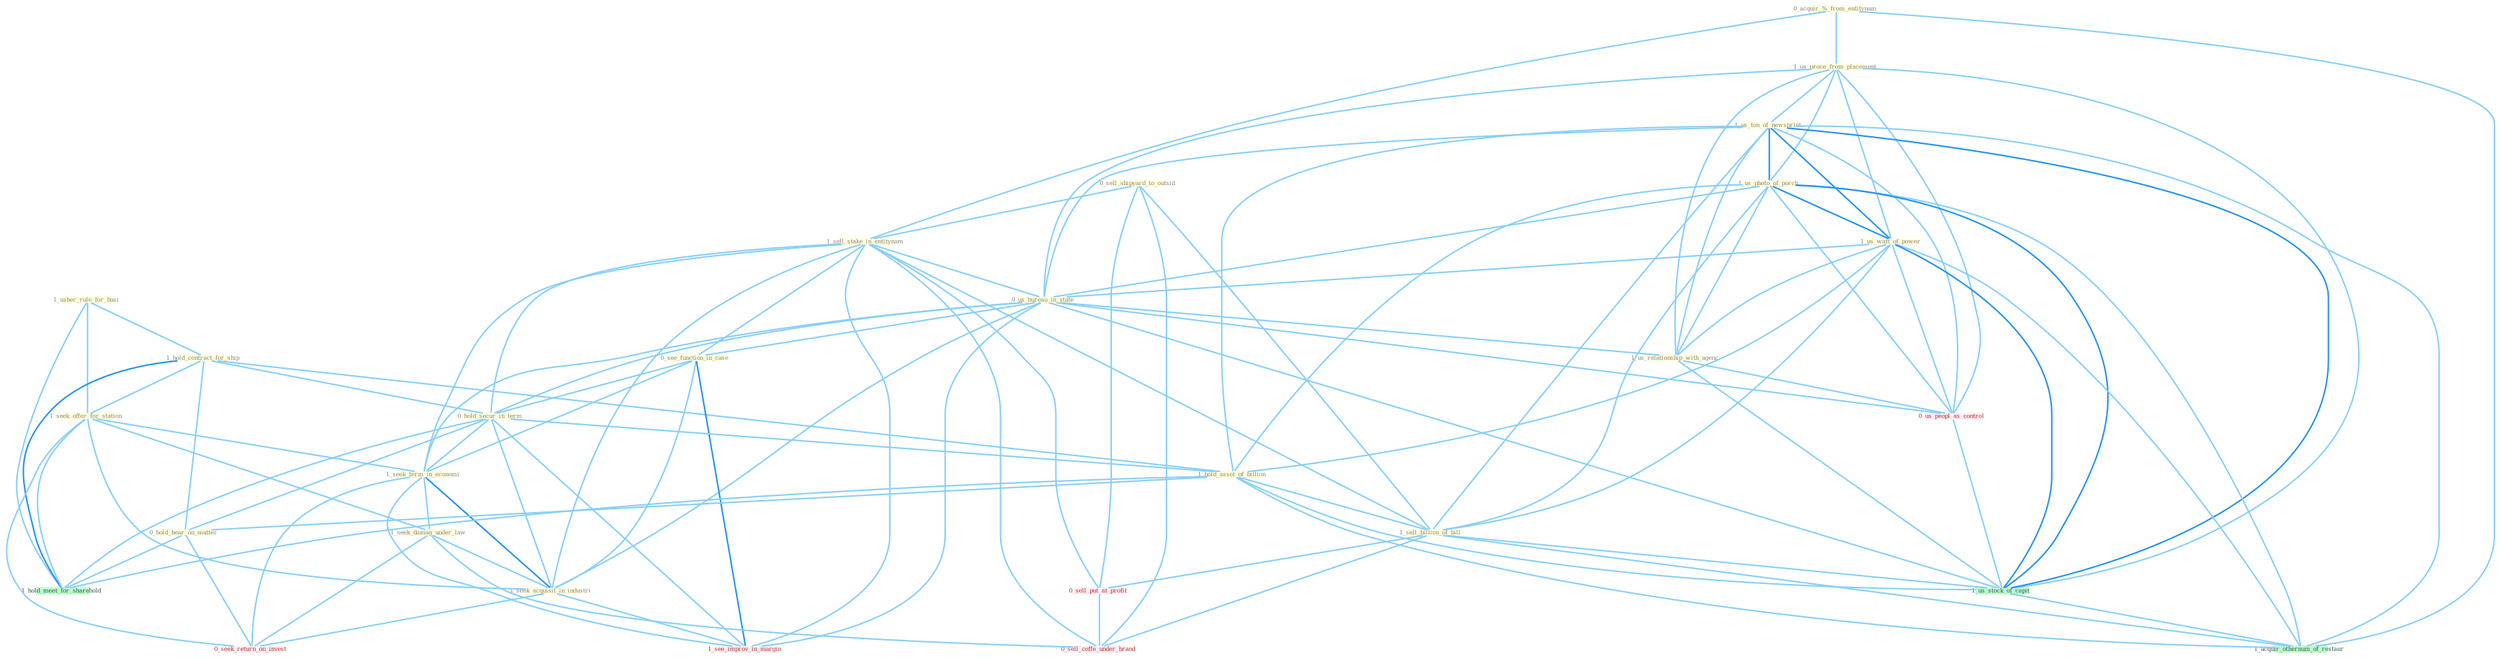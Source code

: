Graph G{ 
    node
    [shape=polygon,style=filled,width=.5,height=.06,color="#BDFCC9",fixedsize=true,fontsize=4,
    fontcolor="#2f4f4f"];
    {node
    [color="#ffffe0", fontcolor="#8b7d6b"] "0_acquir_%_from_entitynam " "0_sell_shipyard_to_outsid " "1_us_proce_from_placement " "1_sell_stake_in_entitynam " "1_us_ton_of_newsprint " "1_usher_rule_for_busi " "1_hold_contract_for_ship " "1_us_photo_of_porch " "1_us_watt_of_power " "0_us_bureau_in_state " "0_see_function_in_case " "1_seek_offer_for_station " "0_hold_secur_in_term " "1_us_relationship_with_agenc " "1_seek_term_in_economi " "1_hold_asset_of_billion " "1_seek_damag_under_law " "1_seek_acquisit_in_industri " "1_sell_billion_of_bill " "0_hold_hear_on_matter "}
{node [color="#fff0f5", fontcolor="#b22222"] "0_us_peopl_as_control " "0_sell_put_at_profit " "0_seek_return_on_invest " "1_see_improv_in_margin " "0_sell_coffe_under_brand "}
edge [color="#B0E2FF"];

	"0_acquir_%_from_entitynam " -- "1_us_proce_from_placement " [w="1", color="#87cefa" ];
	"0_acquir_%_from_entitynam " -- "1_sell_stake_in_entitynam " [w="1", color="#87cefa" ];
	"0_acquir_%_from_entitynam " -- "1_acquir_othernum_of_restaur " [w="1", color="#87cefa" ];
	"0_sell_shipyard_to_outsid " -- "1_sell_stake_in_entitynam " [w="1", color="#87cefa" ];
	"0_sell_shipyard_to_outsid " -- "1_sell_billion_of_bill " [w="1", color="#87cefa" ];
	"0_sell_shipyard_to_outsid " -- "0_sell_put_at_profit " [w="1", color="#87cefa" ];
	"0_sell_shipyard_to_outsid " -- "0_sell_coffe_under_brand " [w="1", color="#87cefa" ];
	"1_us_proce_from_placement " -- "1_us_ton_of_newsprint " [w="1", color="#87cefa" ];
	"1_us_proce_from_placement " -- "1_us_photo_of_porch " [w="1", color="#87cefa" ];
	"1_us_proce_from_placement " -- "1_us_watt_of_power " [w="1", color="#87cefa" ];
	"1_us_proce_from_placement " -- "0_us_bureau_in_state " [w="1", color="#87cefa" ];
	"1_us_proce_from_placement " -- "1_us_relationship_with_agenc " [w="1", color="#87cefa" ];
	"1_us_proce_from_placement " -- "0_us_peopl_as_control " [w="1", color="#87cefa" ];
	"1_us_proce_from_placement " -- "1_us_stock_of_capit " [w="1", color="#87cefa" ];
	"1_sell_stake_in_entitynam " -- "0_us_bureau_in_state " [w="1", color="#87cefa" ];
	"1_sell_stake_in_entitynam " -- "0_see_function_in_case " [w="1", color="#87cefa" ];
	"1_sell_stake_in_entitynam " -- "0_hold_secur_in_term " [w="1", color="#87cefa" ];
	"1_sell_stake_in_entitynam " -- "1_seek_term_in_economi " [w="1", color="#87cefa" ];
	"1_sell_stake_in_entitynam " -- "1_seek_acquisit_in_industri " [w="1", color="#87cefa" ];
	"1_sell_stake_in_entitynam " -- "1_sell_billion_of_bill " [w="1", color="#87cefa" ];
	"1_sell_stake_in_entitynam " -- "0_sell_put_at_profit " [w="1", color="#87cefa" ];
	"1_sell_stake_in_entitynam " -- "1_see_improv_in_margin " [w="1", color="#87cefa" ];
	"1_sell_stake_in_entitynam " -- "0_sell_coffe_under_brand " [w="1", color="#87cefa" ];
	"1_us_ton_of_newsprint " -- "1_us_photo_of_porch " [w="2", color="#1e90ff" , len=0.8];
	"1_us_ton_of_newsprint " -- "1_us_watt_of_power " [w="2", color="#1e90ff" , len=0.8];
	"1_us_ton_of_newsprint " -- "0_us_bureau_in_state " [w="1", color="#87cefa" ];
	"1_us_ton_of_newsprint " -- "1_us_relationship_with_agenc " [w="1", color="#87cefa" ];
	"1_us_ton_of_newsprint " -- "1_hold_asset_of_billion " [w="1", color="#87cefa" ];
	"1_us_ton_of_newsprint " -- "1_sell_billion_of_bill " [w="1", color="#87cefa" ];
	"1_us_ton_of_newsprint " -- "0_us_peopl_as_control " [w="1", color="#87cefa" ];
	"1_us_ton_of_newsprint " -- "1_us_stock_of_capit " [w="2", color="#1e90ff" , len=0.8];
	"1_us_ton_of_newsprint " -- "1_acquir_othernum_of_restaur " [w="1", color="#87cefa" ];
	"1_usher_rule_for_busi " -- "1_hold_contract_for_ship " [w="1", color="#87cefa" ];
	"1_usher_rule_for_busi " -- "1_seek_offer_for_station " [w="1", color="#87cefa" ];
	"1_usher_rule_for_busi " -- "1_hold_meet_for_sharehold " [w="1", color="#87cefa" ];
	"1_hold_contract_for_ship " -- "1_seek_offer_for_station " [w="1", color="#87cefa" ];
	"1_hold_contract_for_ship " -- "0_hold_secur_in_term " [w="1", color="#87cefa" ];
	"1_hold_contract_for_ship " -- "1_hold_asset_of_billion " [w="1", color="#87cefa" ];
	"1_hold_contract_for_ship " -- "0_hold_hear_on_matter " [w="1", color="#87cefa" ];
	"1_hold_contract_for_ship " -- "1_hold_meet_for_sharehold " [w="2", color="#1e90ff" , len=0.8];
	"1_us_photo_of_porch " -- "1_us_watt_of_power " [w="2", color="#1e90ff" , len=0.8];
	"1_us_photo_of_porch " -- "0_us_bureau_in_state " [w="1", color="#87cefa" ];
	"1_us_photo_of_porch " -- "1_us_relationship_with_agenc " [w="1", color="#87cefa" ];
	"1_us_photo_of_porch " -- "1_hold_asset_of_billion " [w="1", color="#87cefa" ];
	"1_us_photo_of_porch " -- "1_sell_billion_of_bill " [w="1", color="#87cefa" ];
	"1_us_photo_of_porch " -- "0_us_peopl_as_control " [w="1", color="#87cefa" ];
	"1_us_photo_of_porch " -- "1_us_stock_of_capit " [w="2", color="#1e90ff" , len=0.8];
	"1_us_photo_of_porch " -- "1_acquir_othernum_of_restaur " [w="1", color="#87cefa" ];
	"1_us_watt_of_power " -- "0_us_bureau_in_state " [w="1", color="#87cefa" ];
	"1_us_watt_of_power " -- "1_us_relationship_with_agenc " [w="1", color="#87cefa" ];
	"1_us_watt_of_power " -- "1_hold_asset_of_billion " [w="1", color="#87cefa" ];
	"1_us_watt_of_power " -- "1_sell_billion_of_bill " [w="1", color="#87cefa" ];
	"1_us_watt_of_power " -- "0_us_peopl_as_control " [w="1", color="#87cefa" ];
	"1_us_watt_of_power " -- "1_us_stock_of_capit " [w="2", color="#1e90ff" , len=0.8];
	"1_us_watt_of_power " -- "1_acquir_othernum_of_restaur " [w="1", color="#87cefa" ];
	"0_us_bureau_in_state " -- "0_see_function_in_case " [w="1", color="#87cefa" ];
	"0_us_bureau_in_state " -- "0_hold_secur_in_term " [w="1", color="#87cefa" ];
	"0_us_bureau_in_state " -- "1_us_relationship_with_agenc " [w="1", color="#87cefa" ];
	"0_us_bureau_in_state " -- "1_seek_term_in_economi " [w="1", color="#87cefa" ];
	"0_us_bureau_in_state " -- "1_seek_acquisit_in_industri " [w="1", color="#87cefa" ];
	"0_us_bureau_in_state " -- "0_us_peopl_as_control " [w="1", color="#87cefa" ];
	"0_us_bureau_in_state " -- "1_us_stock_of_capit " [w="1", color="#87cefa" ];
	"0_us_bureau_in_state " -- "1_see_improv_in_margin " [w="1", color="#87cefa" ];
	"0_see_function_in_case " -- "0_hold_secur_in_term " [w="1", color="#87cefa" ];
	"0_see_function_in_case " -- "1_seek_term_in_economi " [w="1", color="#87cefa" ];
	"0_see_function_in_case " -- "1_seek_acquisit_in_industri " [w="1", color="#87cefa" ];
	"0_see_function_in_case " -- "1_see_improv_in_margin " [w="2", color="#1e90ff" , len=0.8];
	"1_seek_offer_for_station " -- "1_seek_term_in_economi " [w="1", color="#87cefa" ];
	"1_seek_offer_for_station " -- "1_seek_damag_under_law " [w="1", color="#87cefa" ];
	"1_seek_offer_for_station " -- "1_seek_acquisit_in_industri " [w="1", color="#87cefa" ];
	"1_seek_offer_for_station " -- "0_seek_return_on_invest " [w="1", color="#87cefa" ];
	"1_seek_offer_for_station " -- "1_hold_meet_for_sharehold " [w="1", color="#87cefa" ];
	"0_hold_secur_in_term " -- "1_seek_term_in_economi " [w="1", color="#87cefa" ];
	"0_hold_secur_in_term " -- "1_hold_asset_of_billion " [w="1", color="#87cefa" ];
	"0_hold_secur_in_term " -- "1_seek_acquisit_in_industri " [w="1", color="#87cefa" ];
	"0_hold_secur_in_term " -- "0_hold_hear_on_matter " [w="1", color="#87cefa" ];
	"0_hold_secur_in_term " -- "1_see_improv_in_margin " [w="1", color="#87cefa" ];
	"0_hold_secur_in_term " -- "1_hold_meet_for_sharehold " [w="1", color="#87cefa" ];
	"1_us_relationship_with_agenc " -- "0_us_peopl_as_control " [w="1", color="#87cefa" ];
	"1_us_relationship_with_agenc " -- "1_us_stock_of_capit " [w="1", color="#87cefa" ];
	"1_seek_term_in_economi " -- "1_seek_damag_under_law " [w="1", color="#87cefa" ];
	"1_seek_term_in_economi " -- "1_seek_acquisit_in_industri " [w="2", color="#1e90ff" , len=0.8];
	"1_seek_term_in_economi " -- "0_seek_return_on_invest " [w="1", color="#87cefa" ];
	"1_seek_term_in_economi " -- "1_see_improv_in_margin " [w="1", color="#87cefa" ];
	"1_hold_asset_of_billion " -- "1_sell_billion_of_bill " [w="1", color="#87cefa" ];
	"1_hold_asset_of_billion " -- "0_hold_hear_on_matter " [w="1", color="#87cefa" ];
	"1_hold_asset_of_billion " -- "1_us_stock_of_capit " [w="1", color="#87cefa" ];
	"1_hold_asset_of_billion " -- "1_hold_meet_for_sharehold " [w="1", color="#87cefa" ];
	"1_hold_asset_of_billion " -- "1_acquir_othernum_of_restaur " [w="1", color="#87cefa" ];
	"1_seek_damag_under_law " -- "1_seek_acquisit_in_industri " [w="1", color="#87cefa" ];
	"1_seek_damag_under_law " -- "0_seek_return_on_invest " [w="1", color="#87cefa" ];
	"1_seek_damag_under_law " -- "0_sell_coffe_under_brand " [w="1", color="#87cefa" ];
	"1_seek_acquisit_in_industri " -- "0_seek_return_on_invest " [w="1", color="#87cefa" ];
	"1_seek_acquisit_in_industri " -- "1_see_improv_in_margin " [w="1", color="#87cefa" ];
	"1_sell_billion_of_bill " -- "0_sell_put_at_profit " [w="1", color="#87cefa" ];
	"1_sell_billion_of_bill " -- "1_us_stock_of_capit " [w="1", color="#87cefa" ];
	"1_sell_billion_of_bill " -- "0_sell_coffe_under_brand " [w="1", color="#87cefa" ];
	"1_sell_billion_of_bill " -- "1_acquir_othernum_of_restaur " [w="1", color="#87cefa" ];
	"0_hold_hear_on_matter " -- "0_seek_return_on_invest " [w="1", color="#87cefa" ];
	"0_hold_hear_on_matter " -- "1_hold_meet_for_sharehold " [w="1", color="#87cefa" ];
	"0_us_peopl_as_control " -- "1_us_stock_of_capit " [w="1", color="#87cefa" ];
	"0_sell_put_at_profit " -- "0_sell_coffe_under_brand " [w="1", color="#87cefa" ];
	"1_us_stock_of_capit " -- "1_acquir_othernum_of_restaur " [w="1", color="#87cefa" ];
}